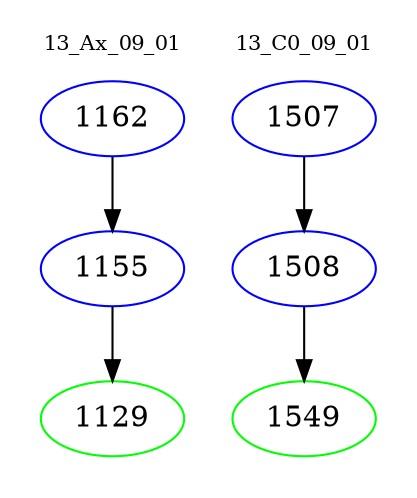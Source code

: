 digraph{
subgraph cluster_0 {
color = white
label = "13_Ax_09_01";
fontsize=10;
T0_1162 [label="1162", color="blue"]
T0_1162 -> T0_1155 [color="black"]
T0_1155 [label="1155", color="blue"]
T0_1155 -> T0_1129 [color="black"]
T0_1129 [label="1129", color="green"]
}
subgraph cluster_1 {
color = white
label = "13_C0_09_01";
fontsize=10;
T1_1507 [label="1507", color="blue"]
T1_1507 -> T1_1508 [color="black"]
T1_1508 [label="1508", color="blue"]
T1_1508 -> T1_1549 [color="black"]
T1_1549 [label="1549", color="green"]
}
}

